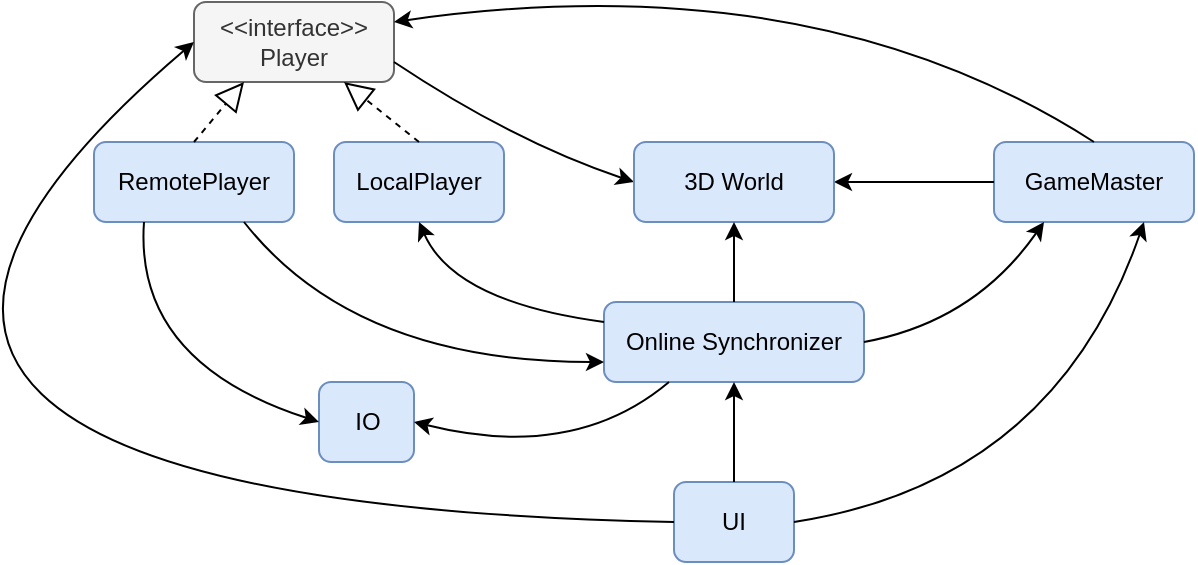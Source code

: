 <mxfile version="21.2.8" type="device">
  <diagram name="Page-1" id="8Ki3WzeOfG9bLv4DmGKw">
    <mxGraphModel dx="1644" dy="485" grid="1" gridSize="10" guides="1" tooltips="1" connect="1" arrows="1" fold="1" page="1" pageScale="1" pageWidth="850" pageHeight="1100" math="0" shadow="0">
      <root>
        <mxCell id="0" />
        <mxCell id="1" parent="0" />
        <mxCell id="Jj55U650Jitu8uKOLBNu-1" value="UI" style="rounded=1;whiteSpace=wrap;html=1;fillColor=#dae8fc;strokeColor=#6c8ebf;" parent="1" vertex="1">
          <mxGeometry x="300" y="420" width="60" height="40" as="geometry" />
        </mxCell>
        <mxCell id="Jj55U650Jitu8uKOLBNu-3" value="&amp;lt;&amp;lt;interface&amp;gt;&amp;gt;&lt;br&gt;Player" style="rounded=1;whiteSpace=wrap;html=1;fillColor=#f5f5f5;strokeColor=#666666;fontColor=#333333;" parent="1" vertex="1">
          <mxGeometry x="60" y="180" width="100" height="40" as="geometry" />
        </mxCell>
        <mxCell id="Jj55U650Jitu8uKOLBNu-4" value="GameMaster" style="rounded=1;whiteSpace=wrap;html=1;fillColor=#dae8fc;strokeColor=#6c8ebf;" parent="1" vertex="1">
          <mxGeometry x="460" y="250" width="100" height="40" as="geometry" />
        </mxCell>
        <mxCell id="Jj55U650Jitu8uKOLBNu-10" value="" style="endArrow=classic;html=1;entryX=0;entryY=0.5;entryDx=0;entryDy=0;curved=1;exitX=1;exitY=0.75;exitDx=0;exitDy=0;" parent="1" source="Jj55U650Jitu8uKOLBNu-3" target="OCFg-jp6_DVnQoXGoYAK-1" edge="1">
          <mxGeometry width="50" height="50" relative="1" as="geometry">
            <mxPoint x="260" y="200" as="sourcePoint" />
            <mxPoint x="280" y="310" as="targetPoint" />
            <Array as="points">
              <mxPoint x="220" y="250" />
            </Array>
          </mxGeometry>
        </mxCell>
        <mxCell id="Jj55U650Jitu8uKOLBNu-11" value="" style="endArrow=classic;html=1;rounded=0;exitX=0;exitY=0.5;exitDx=0;exitDy=0;entryX=1;entryY=0.5;entryDx=0;entryDy=0;" parent="1" source="Jj55U650Jitu8uKOLBNu-4" target="OCFg-jp6_DVnQoXGoYAK-1" edge="1">
          <mxGeometry width="50" height="50" relative="1" as="geometry">
            <mxPoint x="235" y="280" as="sourcePoint" />
            <mxPoint x="480" y="170" as="targetPoint" />
          </mxGeometry>
        </mxCell>
        <mxCell id="Jj55U650Jitu8uKOLBNu-12" value="" style="endArrow=classic;html=1;exitX=0.5;exitY=0;exitDx=0;exitDy=0;curved=1;entryX=1;entryY=0.25;entryDx=0;entryDy=0;" parent="1" source="Jj55U650Jitu8uKOLBNu-4" target="Jj55U650Jitu8uKOLBNu-3" edge="1">
          <mxGeometry width="50" height="50" relative="1" as="geometry">
            <mxPoint x="470" y="280" as="sourcePoint" />
            <mxPoint x="170" y="180" as="targetPoint" />
            <Array as="points">
              <mxPoint x="370" y="160" />
            </Array>
          </mxGeometry>
        </mxCell>
        <mxCell id="OCFg-jp6_DVnQoXGoYAK-1" value="3D World" style="rounded=1;whiteSpace=wrap;html=1;fillColor=#dae8fc;strokeColor=#6c8ebf;" parent="1" vertex="1">
          <mxGeometry x="280" y="250" width="100" height="40" as="geometry" />
        </mxCell>
        <mxCell id="OCFg-jp6_DVnQoXGoYAK-5" value="Online Synchronizer" style="rounded=1;whiteSpace=wrap;html=1;fillColor=#dae8fc;strokeColor=#6c8ebf;" parent="1" vertex="1">
          <mxGeometry x="265" y="330" width="130" height="40" as="geometry" />
        </mxCell>
        <mxCell id="OCFg-jp6_DVnQoXGoYAK-7" value="LocalPlayer" style="rounded=1;whiteSpace=wrap;html=1;fillColor=#dae8fc;strokeColor=#6c8ebf;" parent="1" vertex="1">
          <mxGeometry x="130" y="250" width="85" height="40" as="geometry" />
        </mxCell>
        <mxCell id="OCFg-jp6_DVnQoXGoYAK-8" value="" style="endArrow=classic;html=1;rounded=0;entryX=0.5;entryY=1;entryDx=0;entryDy=0;exitX=0.5;exitY=0;exitDx=0;exitDy=0;" parent="1" source="OCFg-jp6_DVnQoXGoYAK-5" target="OCFg-jp6_DVnQoXGoYAK-1" edge="1">
          <mxGeometry width="50" height="50" relative="1" as="geometry">
            <mxPoint x="470" y="280" as="sourcePoint" />
            <mxPoint x="330" y="250" as="targetPoint" />
          </mxGeometry>
        </mxCell>
        <mxCell id="OCFg-jp6_DVnQoXGoYAK-10" value="RemotePlayer" style="rounded=1;whiteSpace=wrap;html=1;fillColor=#dae8fc;strokeColor=#6c8ebf;" parent="1" vertex="1">
          <mxGeometry x="10" y="250" width="100" height="40" as="geometry" />
        </mxCell>
        <mxCell id="OCFg-jp6_DVnQoXGoYAK-12" value="" style="endArrow=block;dashed=1;endFill=0;endSize=12;html=1;rounded=0;exitX=0.5;exitY=0;exitDx=0;exitDy=0;entryX=0.25;entryY=1;entryDx=0;entryDy=0;" parent="1" source="OCFg-jp6_DVnQoXGoYAK-10" target="Jj55U650Jitu8uKOLBNu-3" edge="1">
          <mxGeometry width="160" relative="1" as="geometry">
            <mxPoint x="180" y="250" as="sourcePoint" />
            <mxPoint x="340" y="250" as="targetPoint" />
          </mxGeometry>
        </mxCell>
        <mxCell id="OCFg-jp6_DVnQoXGoYAK-13" value="" style="endArrow=block;dashed=1;endFill=0;endSize=12;html=1;rounded=0;exitX=0.5;exitY=0;exitDx=0;exitDy=0;entryX=0.75;entryY=1;entryDx=0;entryDy=0;" parent="1" source="OCFg-jp6_DVnQoXGoYAK-7" target="Jj55U650Jitu8uKOLBNu-3" edge="1">
          <mxGeometry width="160" relative="1" as="geometry">
            <mxPoint x="80" y="260" as="sourcePoint" />
            <mxPoint x="120" y="230" as="targetPoint" />
          </mxGeometry>
        </mxCell>
        <mxCell id="OCFg-jp6_DVnQoXGoYAK-14" value="" style="endArrow=classic;html=1;exitX=1;exitY=0.5;exitDx=0;exitDy=0;entryX=0.75;entryY=1;entryDx=0;entryDy=0;curved=1;" parent="1" source="Jj55U650Jitu8uKOLBNu-1" target="Jj55U650Jitu8uKOLBNu-4" edge="1">
          <mxGeometry width="50" height="50" relative="1" as="geometry">
            <mxPoint x="470" y="280" as="sourcePoint" />
            <mxPoint x="390" y="280" as="targetPoint" />
            <Array as="points">
              <mxPoint x="490" y="420" />
            </Array>
          </mxGeometry>
        </mxCell>
        <mxCell id="OCFg-jp6_DVnQoXGoYAK-15" value="" style="endArrow=classic;html=1;exitX=0;exitY=0.5;exitDx=0;exitDy=0;entryX=0;entryY=0.5;entryDx=0;entryDy=0;curved=1;" parent="1" source="Jj55U650Jitu8uKOLBNu-1" target="Jj55U650Jitu8uKOLBNu-3" edge="1">
          <mxGeometry width="50" height="50" relative="1" as="geometry">
            <mxPoint x="370" y="370" as="sourcePoint" />
            <mxPoint x="520" y="300" as="targetPoint" />
            <Array as="points">
              <mxPoint x="-210" y="430" />
            </Array>
          </mxGeometry>
        </mxCell>
        <mxCell id="OCFg-jp6_DVnQoXGoYAK-17" value="" style="endArrow=classic;html=1;entryX=0.5;entryY=1;entryDx=0;entryDy=0;exitX=0;exitY=0.25;exitDx=0;exitDy=0;curved=1;" parent="1" source="OCFg-jp6_DVnQoXGoYAK-5" target="OCFg-jp6_DVnQoXGoYAK-7" edge="1">
          <mxGeometry width="50" height="50" relative="1" as="geometry">
            <mxPoint x="230" y="300" as="sourcePoint" />
            <mxPoint x="340" y="300" as="targetPoint" />
            <Array as="points">
              <mxPoint x="190" y="330" />
            </Array>
          </mxGeometry>
        </mxCell>
        <mxCell id="OCFg-jp6_DVnQoXGoYAK-18" value="" style="endArrow=classic;html=1;exitX=0.75;exitY=1;exitDx=0;exitDy=0;entryX=0;entryY=0.75;entryDx=0;entryDy=0;curved=1;" parent="1" source="OCFg-jp6_DVnQoXGoYAK-10" target="OCFg-jp6_DVnQoXGoYAK-5" edge="1">
          <mxGeometry width="50" height="50" relative="1" as="geometry">
            <mxPoint x="275" y="360" as="sourcePoint" />
            <mxPoint x="200" y="370" as="targetPoint" />
            <Array as="points">
              <mxPoint x="140" y="360" />
            </Array>
          </mxGeometry>
        </mxCell>
        <mxCell id="NzB15RZHDcy4MxEbTFbn-1" value="IO" style="rounded=1;whiteSpace=wrap;html=1;fillColor=#dae8fc;strokeColor=#6c8ebf;" parent="1" vertex="1">
          <mxGeometry x="122.5" y="370" width="47.5" height="40" as="geometry" />
        </mxCell>
        <mxCell id="NzB15RZHDcy4MxEbTFbn-2" value="" style="endArrow=classic;html=1;exitX=0.25;exitY=1;exitDx=0;exitDy=0;entryX=0;entryY=0.5;entryDx=0;entryDy=0;curved=1;" parent="1" source="OCFg-jp6_DVnQoXGoYAK-10" target="NzB15RZHDcy4MxEbTFbn-1" edge="1">
          <mxGeometry width="50" height="50" relative="1" as="geometry">
            <mxPoint x="70" y="300" as="sourcePoint" />
            <mxPoint x="275" y="370" as="targetPoint" />
            <Array as="points">
              <mxPoint x="30" y="360" />
            </Array>
          </mxGeometry>
        </mxCell>
        <mxCell id="NzB15RZHDcy4MxEbTFbn-3" value="" style="endArrow=classic;html=1;entryX=1;entryY=0.5;entryDx=0;entryDy=0;exitX=0.25;exitY=1;exitDx=0;exitDy=0;curved=1;" parent="1" source="OCFg-jp6_DVnQoXGoYAK-5" target="NzB15RZHDcy4MxEbTFbn-1" edge="1">
          <mxGeometry width="50" height="50" relative="1" as="geometry">
            <mxPoint x="275" y="350" as="sourcePoint" />
            <mxPoint x="183" y="300" as="targetPoint" />
            <Array as="points">
              <mxPoint x="250" y="410" />
            </Array>
          </mxGeometry>
        </mxCell>
        <mxCell id="bKv_3FNk6Nhh4c04cwLq-1" value="" style="endArrow=classic;html=1;entryX=0.25;entryY=1;entryDx=0;entryDy=0;exitX=1;exitY=0.5;exitDx=0;exitDy=0;curved=1;" edge="1" parent="1" source="OCFg-jp6_DVnQoXGoYAK-5" target="Jj55U650Jitu8uKOLBNu-4">
          <mxGeometry width="50" height="50" relative="1" as="geometry">
            <mxPoint x="480" y="320" as="sourcePoint" />
            <mxPoint x="390" y="280" as="targetPoint" />
            <Array as="points">
              <mxPoint x="450" y="340" />
            </Array>
          </mxGeometry>
        </mxCell>
        <mxCell id="bKv_3FNk6Nhh4c04cwLq-2" value="" style="endArrow=classic;html=1;exitX=0.5;exitY=0;exitDx=0;exitDy=0;entryX=0.5;entryY=1;entryDx=0;entryDy=0;curved=1;" edge="1" parent="1" source="Jj55U650Jitu8uKOLBNu-1" target="OCFg-jp6_DVnQoXGoYAK-5">
          <mxGeometry width="50" height="50" relative="1" as="geometry">
            <mxPoint x="370" y="450" as="sourcePoint" />
            <mxPoint x="545" y="300" as="targetPoint" />
            <Array as="points" />
          </mxGeometry>
        </mxCell>
      </root>
    </mxGraphModel>
  </diagram>
</mxfile>
